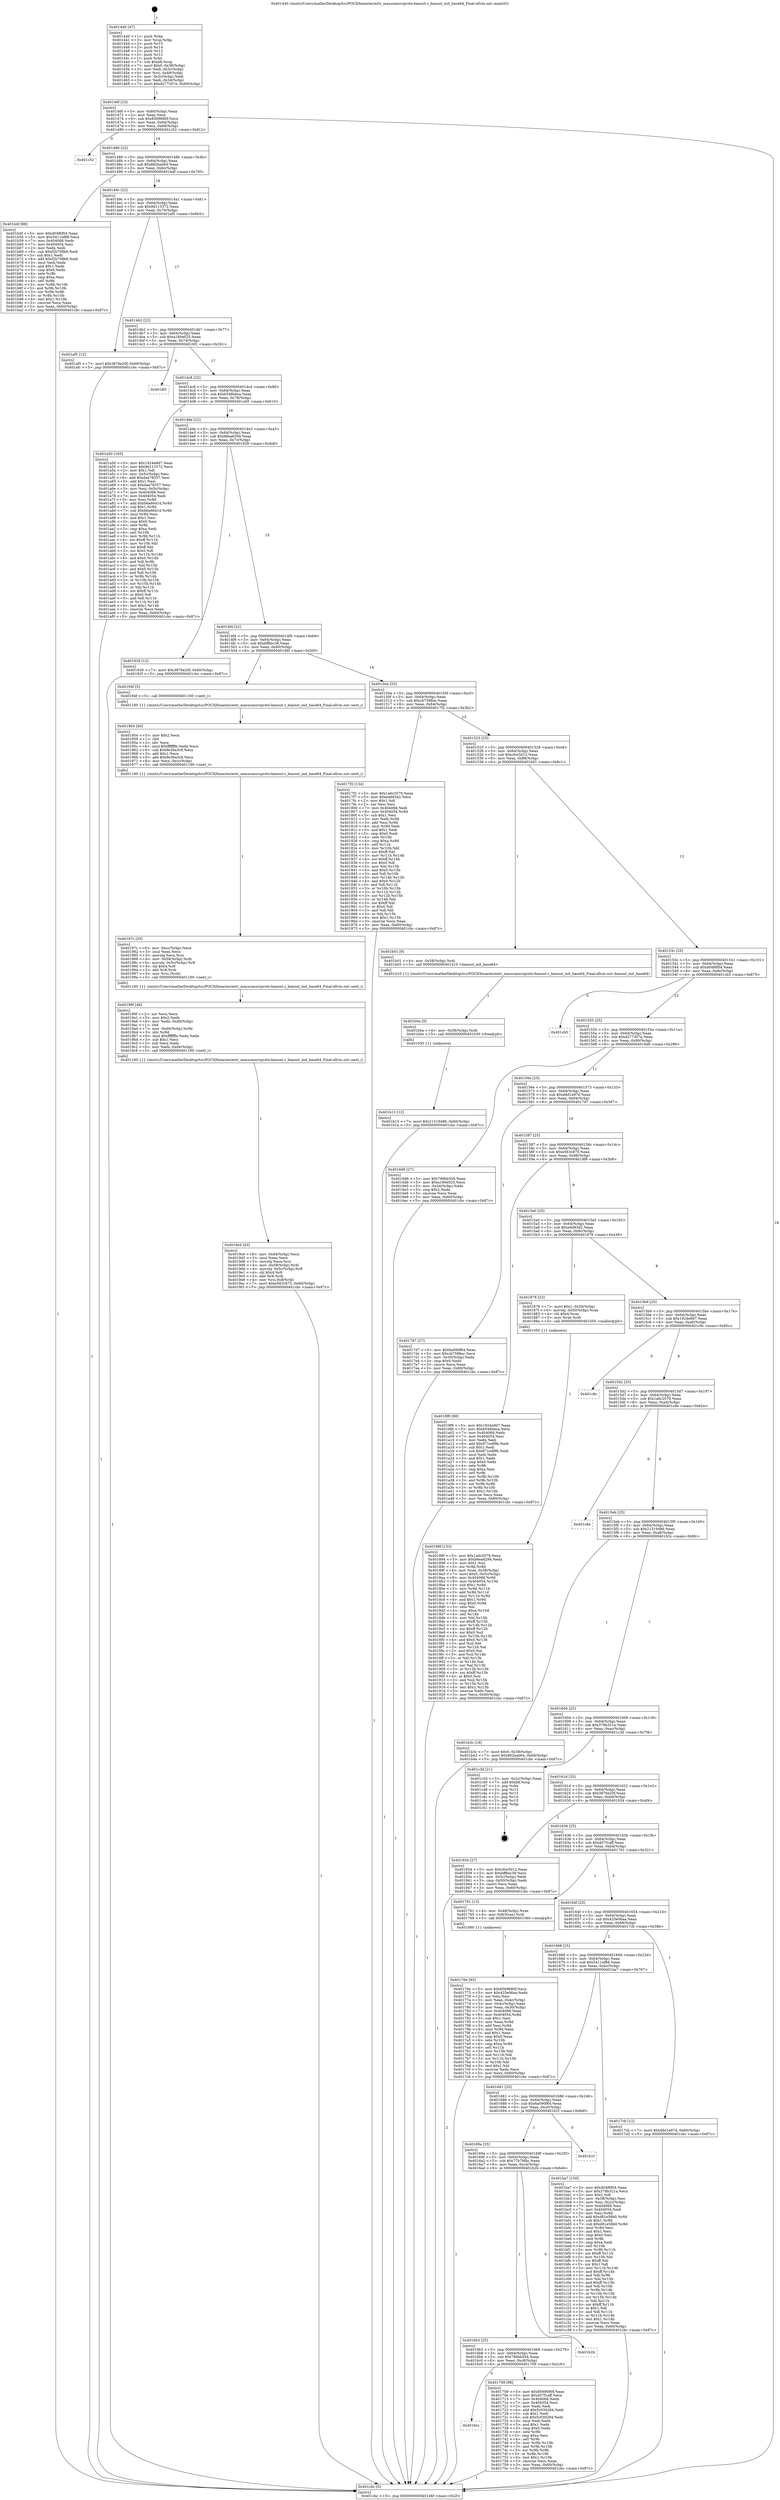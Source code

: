 digraph "0x401440" {
  label = "0x401440 (/mnt/c/Users/mathe/Desktop/tcc/POCII/binaries/extr_masscansrcproto-banout.c_banout_init_base64_Final-ollvm.out::main(0))"
  labelloc = "t"
  node[shape=record]

  Entry [label="",width=0.3,height=0.3,shape=circle,fillcolor=black,style=filled]
  "0x40146f" [label="{
     0x40146f [23]\l
     | [instrs]\l
     &nbsp;&nbsp;0x40146f \<+3\>: mov -0x60(%rbp),%eax\l
     &nbsp;&nbsp;0x401472 \<+2\>: mov %eax,%ecx\l
     &nbsp;&nbsp;0x401474 \<+6\>: sub $0x8569680f,%ecx\l
     &nbsp;&nbsp;0x40147a \<+3\>: mov %eax,-0x64(%rbp)\l
     &nbsp;&nbsp;0x40147d \<+3\>: mov %ecx,-0x68(%rbp)\l
     &nbsp;&nbsp;0x401480 \<+6\>: je 0000000000401c52 \<main+0x812\>\l
  }"]
  "0x401c52" [label="{
     0x401c52\l
  }", style=dashed]
  "0x401486" [label="{
     0x401486 [22]\l
     | [instrs]\l
     &nbsp;&nbsp;0x401486 \<+5\>: jmp 000000000040148b \<main+0x4b\>\l
     &nbsp;&nbsp;0x40148b \<+3\>: mov -0x64(%rbp),%eax\l
     &nbsp;&nbsp;0x40148e \<+5\>: sub $0x882bab64,%eax\l
     &nbsp;&nbsp;0x401493 \<+3\>: mov %eax,-0x6c(%rbp)\l
     &nbsp;&nbsp;0x401496 \<+6\>: je 0000000000401b4f \<main+0x70f\>\l
  }"]
  Exit [label="",width=0.3,height=0.3,shape=circle,fillcolor=black,style=filled,peripheries=2]
  "0x401b4f" [label="{
     0x401b4f [88]\l
     | [instrs]\l
     &nbsp;&nbsp;0x401b4f \<+5\>: mov $0xd04f6f04,%eax\l
     &nbsp;&nbsp;0x401b54 \<+5\>: mov $0x5411ef88,%ecx\l
     &nbsp;&nbsp;0x401b59 \<+7\>: mov 0x404068,%edx\l
     &nbsp;&nbsp;0x401b60 \<+7\>: mov 0x404054,%esi\l
     &nbsp;&nbsp;0x401b67 \<+2\>: mov %edx,%edi\l
     &nbsp;&nbsp;0x401b69 \<+6\>: sub $0xf2b708b6,%edi\l
     &nbsp;&nbsp;0x401b6f \<+3\>: sub $0x1,%edi\l
     &nbsp;&nbsp;0x401b72 \<+6\>: add $0xf2b708b6,%edi\l
     &nbsp;&nbsp;0x401b78 \<+3\>: imul %edi,%edx\l
     &nbsp;&nbsp;0x401b7b \<+3\>: and $0x1,%edx\l
     &nbsp;&nbsp;0x401b7e \<+3\>: cmp $0x0,%edx\l
     &nbsp;&nbsp;0x401b81 \<+4\>: sete %r8b\l
     &nbsp;&nbsp;0x401b85 \<+3\>: cmp $0xa,%esi\l
     &nbsp;&nbsp;0x401b88 \<+4\>: setl %r9b\l
     &nbsp;&nbsp;0x401b8c \<+3\>: mov %r8b,%r10b\l
     &nbsp;&nbsp;0x401b8f \<+3\>: and %r9b,%r10b\l
     &nbsp;&nbsp;0x401b92 \<+3\>: xor %r9b,%r8b\l
     &nbsp;&nbsp;0x401b95 \<+3\>: or %r8b,%r10b\l
     &nbsp;&nbsp;0x401b98 \<+4\>: test $0x1,%r10b\l
     &nbsp;&nbsp;0x401b9c \<+3\>: cmovne %ecx,%eax\l
     &nbsp;&nbsp;0x401b9f \<+3\>: mov %eax,-0x60(%rbp)\l
     &nbsp;&nbsp;0x401ba2 \<+5\>: jmp 0000000000401cbc \<main+0x87c\>\l
  }"]
  "0x40149c" [label="{
     0x40149c [22]\l
     | [instrs]\l
     &nbsp;&nbsp;0x40149c \<+5\>: jmp 00000000004014a1 \<main+0x61\>\l
     &nbsp;&nbsp;0x4014a1 \<+3\>: mov -0x64(%rbp),%eax\l
     &nbsp;&nbsp;0x4014a4 \<+5\>: sub $0x9d113372,%eax\l
     &nbsp;&nbsp;0x4014a9 \<+3\>: mov %eax,-0x70(%rbp)\l
     &nbsp;&nbsp;0x4014ac \<+6\>: je 0000000000401af5 \<main+0x6b5\>\l
  }"]
  "0x401b13" [label="{
     0x401b13 [12]\l
     | [instrs]\l
     &nbsp;&nbsp;0x401b13 \<+7\>: movl $0x21319486,-0x60(%rbp)\l
     &nbsp;&nbsp;0x401b1a \<+5\>: jmp 0000000000401cbc \<main+0x87c\>\l
  }"]
  "0x401af5" [label="{
     0x401af5 [12]\l
     | [instrs]\l
     &nbsp;&nbsp;0x401af5 \<+7\>: movl $0x3876e20f,-0x60(%rbp)\l
     &nbsp;&nbsp;0x401afc \<+5\>: jmp 0000000000401cbc \<main+0x87c\>\l
  }"]
  "0x4014b2" [label="{
     0x4014b2 [22]\l
     | [instrs]\l
     &nbsp;&nbsp;0x4014b2 \<+5\>: jmp 00000000004014b7 \<main+0x77\>\l
     &nbsp;&nbsp;0x4014b7 \<+3\>: mov -0x64(%rbp),%eax\l
     &nbsp;&nbsp;0x4014ba \<+5\>: sub $0xa180e025,%eax\l
     &nbsp;&nbsp;0x4014bf \<+3\>: mov %eax,-0x74(%rbp)\l
     &nbsp;&nbsp;0x4014c2 \<+6\>: je 00000000004016f1 \<main+0x2b1\>\l
  }"]
  "0x401b0a" [label="{
     0x401b0a [9]\l
     | [instrs]\l
     &nbsp;&nbsp;0x401b0a \<+4\>: mov -0x58(%rbp),%rdi\l
     &nbsp;&nbsp;0x401b0e \<+5\>: call 0000000000401030 \<free@plt\>\l
     | [calls]\l
     &nbsp;&nbsp;0x401030 \{1\} (unknown)\l
  }"]
  "0x4016f1" [label="{
     0x4016f1\l
  }", style=dashed]
  "0x4014c8" [label="{
     0x4014c8 [22]\l
     | [instrs]\l
     &nbsp;&nbsp;0x4014c8 \<+5\>: jmp 00000000004014cd \<main+0x8d\>\l
     &nbsp;&nbsp;0x4014cd \<+3\>: mov -0x64(%rbp),%eax\l
     &nbsp;&nbsp;0x4014d0 \<+5\>: sub $0xb548bbca,%eax\l
     &nbsp;&nbsp;0x4014d5 \<+3\>: mov %eax,-0x78(%rbp)\l
     &nbsp;&nbsp;0x4014d8 \<+6\>: je 0000000000401a50 \<main+0x610\>\l
  }"]
  "0x4019cd" [label="{
     0x4019cd [43]\l
     | [instrs]\l
     &nbsp;&nbsp;0x4019cd \<+6\>: mov -0xd4(%rbp),%ecx\l
     &nbsp;&nbsp;0x4019d3 \<+3\>: imul %eax,%ecx\l
     &nbsp;&nbsp;0x4019d6 \<+3\>: movslq %ecx,%rsi\l
     &nbsp;&nbsp;0x4019d9 \<+4\>: mov -0x58(%rbp),%rdi\l
     &nbsp;&nbsp;0x4019dd \<+4\>: movslq -0x5c(%rbp),%r8\l
     &nbsp;&nbsp;0x4019e1 \<+4\>: shl $0x4,%r8\l
     &nbsp;&nbsp;0x4019e5 \<+3\>: add %r8,%rdi\l
     &nbsp;&nbsp;0x4019e8 \<+4\>: mov %rsi,0x8(%rdi)\l
     &nbsp;&nbsp;0x4019ec \<+7\>: movl $0xe563c875,-0x60(%rbp)\l
     &nbsp;&nbsp;0x4019f3 \<+5\>: jmp 0000000000401cbc \<main+0x87c\>\l
  }"]
  "0x401a50" [label="{
     0x401a50 [165]\l
     | [instrs]\l
     &nbsp;&nbsp;0x401a50 \<+5\>: mov $0x1924e9d7,%eax\l
     &nbsp;&nbsp;0x401a55 \<+5\>: mov $0x9d113372,%ecx\l
     &nbsp;&nbsp;0x401a5a \<+2\>: mov $0x1,%dl\l
     &nbsp;&nbsp;0x401a5c \<+3\>: mov -0x5c(%rbp),%esi\l
     &nbsp;&nbsp;0x401a5f \<+6\>: add $0xdaa78357,%esi\l
     &nbsp;&nbsp;0x401a65 \<+3\>: add $0x1,%esi\l
     &nbsp;&nbsp;0x401a68 \<+6\>: sub $0xdaa78357,%esi\l
     &nbsp;&nbsp;0x401a6e \<+3\>: mov %esi,-0x5c(%rbp)\l
     &nbsp;&nbsp;0x401a71 \<+7\>: mov 0x404068,%esi\l
     &nbsp;&nbsp;0x401a78 \<+7\>: mov 0x404054,%edi\l
     &nbsp;&nbsp;0x401a7f \<+3\>: mov %esi,%r8d\l
     &nbsp;&nbsp;0x401a82 \<+7\>: add $0xb6a66d1d,%r8d\l
     &nbsp;&nbsp;0x401a89 \<+4\>: sub $0x1,%r8d\l
     &nbsp;&nbsp;0x401a8d \<+7\>: sub $0xb6a66d1d,%r8d\l
     &nbsp;&nbsp;0x401a94 \<+4\>: imul %r8d,%esi\l
     &nbsp;&nbsp;0x401a98 \<+3\>: and $0x1,%esi\l
     &nbsp;&nbsp;0x401a9b \<+3\>: cmp $0x0,%esi\l
     &nbsp;&nbsp;0x401a9e \<+4\>: sete %r9b\l
     &nbsp;&nbsp;0x401aa2 \<+3\>: cmp $0xa,%edi\l
     &nbsp;&nbsp;0x401aa5 \<+4\>: setl %r10b\l
     &nbsp;&nbsp;0x401aa9 \<+3\>: mov %r9b,%r11b\l
     &nbsp;&nbsp;0x401aac \<+4\>: xor $0xff,%r11b\l
     &nbsp;&nbsp;0x401ab0 \<+3\>: mov %r10b,%bl\l
     &nbsp;&nbsp;0x401ab3 \<+3\>: xor $0xff,%bl\l
     &nbsp;&nbsp;0x401ab6 \<+3\>: xor $0x0,%dl\l
     &nbsp;&nbsp;0x401ab9 \<+3\>: mov %r11b,%r14b\l
     &nbsp;&nbsp;0x401abc \<+4\>: and $0x0,%r14b\l
     &nbsp;&nbsp;0x401ac0 \<+3\>: and %dl,%r9b\l
     &nbsp;&nbsp;0x401ac3 \<+3\>: mov %bl,%r15b\l
     &nbsp;&nbsp;0x401ac6 \<+4\>: and $0x0,%r15b\l
     &nbsp;&nbsp;0x401aca \<+3\>: and %dl,%r10b\l
     &nbsp;&nbsp;0x401acd \<+3\>: or %r9b,%r14b\l
     &nbsp;&nbsp;0x401ad0 \<+3\>: or %r10b,%r15b\l
     &nbsp;&nbsp;0x401ad3 \<+3\>: xor %r15b,%r14b\l
     &nbsp;&nbsp;0x401ad6 \<+3\>: or %bl,%r11b\l
     &nbsp;&nbsp;0x401ad9 \<+4\>: xor $0xff,%r11b\l
     &nbsp;&nbsp;0x401add \<+3\>: or $0x0,%dl\l
     &nbsp;&nbsp;0x401ae0 \<+3\>: and %dl,%r11b\l
     &nbsp;&nbsp;0x401ae3 \<+3\>: or %r11b,%r14b\l
     &nbsp;&nbsp;0x401ae6 \<+4\>: test $0x1,%r14b\l
     &nbsp;&nbsp;0x401aea \<+3\>: cmovne %ecx,%eax\l
     &nbsp;&nbsp;0x401aed \<+3\>: mov %eax,-0x60(%rbp)\l
     &nbsp;&nbsp;0x401af0 \<+5\>: jmp 0000000000401cbc \<main+0x87c\>\l
  }"]
  "0x4014de" [label="{
     0x4014de [22]\l
     | [instrs]\l
     &nbsp;&nbsp;0x4014de \<+5\>: jmp 00000000004014e3 \<main+0xa3\>\l
     &nbsp;&nbsp;0x4014e3 \<+3\>: mov -0x64(%rbp),%eax\l
     &nbsp;&nbsp;0x4014e6 \<+5\>: sub $0xb6ea6294,%eax\l
     &nbsp;&nbsp;0x4014eb \<+3\>: mov %eax,-0x7c(%rbp)\l
     &nbsp;&nbsp;0x4014ee \<+6\>: je 0000000000401928 \<main+0x4e8\>\l
  }"]
  "0x40199f" [label="{
     0x40199f [46]\l
     | [instrs]\l
     &nbsp;&nbsp;0x40199f \<+2\>: xor %ecx,%ecx\l
     &nbsp;&nbsp;0x4019a1 \<+5\>: mov $0x2,%edx\l
     &nbsp;&nbsp;0x4019a6 \<+6\>: mov %edx,-0xd0(%rbp)\l
     &nbsp;&nbsp;0x4019ac \<+1\>: cltd\l
     &nbsp;&nbsp;0x4019ad \<+7\>: mov -0xd0(%rbp),%r9d\l
     &nbsp;&nbsp;0x4019b4 \<+3\>: idiv %r9d\l
     &nbsp;&nbsp;0x4019b7 \<+6\>: imul $0xfffffffe,%edx,%edx\l
     &nbsp;&nbsp;0x4019bd \<+3\>: sub $0x1,%ecx\l
     &nbsp;&nbsp;0x4019c0 \<+2\>: sub %ecx,%edx\l
     &nbsp;&nbsp;0x4019c2 \<+6\>: mov %edx,-0xd4(%rbp)\l
     &nbsp;&nbsp;0x4019c8 \<+5\>: call 0000000000401160 \<next_i\>\l
     | [calls]\l
     &nbsp;&nbsp;0x401160 \{1\} (/mnt/c/Users/mathe/Desktop/tcc/POCII/binaries/extr_masscansrcproto-banout.c_banout_init_base64_Final-ollvm.out::next_i)\l
  }"]
  "0x401928" [label="{
     0x401928 [12]\l
     | [instrs]\l
     &nbsp;&nbsp;0x401928 \<+7\>: movl $0x3876e20f,-0x60(%rbp)\l
     &nbsp;&nbsp;0x40192f \<+5\>: jmp 0000000000401cbc \<main+0x87c\>\l
  }"]
  "0x4014f4" [label="{
     0x4014f4 [22]\l
     | [instrs]\l
     &nbsp;&nbsp;0x4014f4 \<+5\>: jmp 00000000004014f9 \<main+0xb9\>\l
     &nbsp;&nbsp;0x4014f9 \<+3\>: mov -0x64(%rbp),%eax\l
     &nbsp;&nbsp;0x4014fc \<+5\>: sub $0xbff6ec38,%eax\l
     &nbsp;&nbsp;0x401501 \<+3\>: mov %eax,-0x80(%rbp)\l
     &nbsp;&nbsp;0x401504 \<+6\>: je 000000000040194f \<main+0x50f\>\l
  }"]
  "0x40197c" [label="{
     0x40197c [35]\l
     | [instrs]\l
     &nbsp;&nbsp;0x40197c \<+6\>: mov -0xcc(%rbp),%ecx\l
     &nbsp;&nbsp;0x401982 \<+3\>: imul %eax,%ecx\l
     &nbsp;&nbsp;0x401985 \<+3\>: movslq %ecx,%rsi\l
     &nbsp;&nbsp;0x401988 \<+4\>: mov -0x58(%rbp),%rdi\l
     &nbsp;&nbsp;0x40198c \<+4\>: movslq -0x5c(%rbp),%r8\l
     &nbsp;&nbsp;0x401990 \<+4\>: shl $0x4,%r8\l
     &nbsp;&nbsp;0x401994 \<+3\>: add %r8,%rdi\l
     &nbsp;&nbsp;0x401997 \<+3\>: mov %rsi,(%rdi)\l
     &nbsp;&nbsp;0x40199a \<+5\>: call 0000000000401160 \<next_i\>\l
     | [calls]\l
     &nbsp;&nbsp;0x401160 \{1\} (/mnt/c/Users/mathe/Desktop/tcc/POCII/binaries/extr_masscansrcproto-banout.c_banout_init_base64_Final-ollvm.out::next_i)\l
  }"]
  "0x40194f" [label="{
     0x40194f [5]\l
     | [instrs]\l
     &nbsp;&nbsp;0x40194f \<+5\>: call 0000000000401160 \<next_i\>\l
     | [calls]\l
     &nbsp;&nbsp;0x401160 \{1\} (/mnt/c/Users/mathe/Desktop/tcc/POCII/binaries/extr_masscansrcproto-banout.c_banout_init_base64_Final-ollvm.out::next_i)\l
  }"]
  "0x40150a" [label="{
     0x40150a [25]\l
     | [instrs]\l
     &nbsp;&nbsp;0x40150a \<+5\>: jmp 000000000040150f \<main+0xcf\>\l
     &nbsp;&nbsp;0x40150f \<+3\>: mov -0x64(%rbp),%eax\l
     &nbsp;&nbsp;0x401512 \<+5\>: sub $0xcb7588ac,%eax\l
     &nbsp;&nbsp;0x401517 \<+6\>: mov %eax,-0x84(%rbp)\l
     &nbsp;&nbsp;0x40151d \<+6\>: je 00000000004017f2 \<main+0x3b2\>\l
  }"]
  "0x401954" [label="{
     0x401954 [40]\l
     | [instrs]\l
     &nbsp;&nbsp;0x401954 \<+5\>: mov $0x2,%ecx\l
     &nbsp;&nbsp;0x401959 \<+1\>: cltd\l
     &nbsp;&nbsp;0x40195a \<+2\>: idiv %ecx\l
     &nbsp;&nbsp;0x40195c \<+6\>: imul $0xfffffffe,%edx,%ecx\l
     &nbsp;&nbsp;0x401962 \<+6\>: sub $0x9e36a3c8,%ecx\l
     &nbsp;&nbsp;0x401968 \<+3\>: add $0x1,%ecx\l
     &nbsp;&nbsp;0x40196b \<+6\>: add $0x9e36a3c8,%ecx\l
     &nbsp;&nbsp;0x401971 \<+6\>: mov %ecx,-0xcc(%rbp)\l
     &nbsp;&nbsp;0x401977 \<+5\>: call 0000000000401160 \<next_i\>\l
     | [calls]\l
     &nbsp;&nbsp;0x401160 \{1\} (/mnt/c/Users/mathe/Desktop/tcc/POCII/binaries/extr_masscansrcproto-banout.c_banout_init_base64_Final-ollvm.out::next_i)\l
  }"]
  "0x4017f2" [label="{
     0x4017f2 [134]\l
     | [instrs]\l
     &nbsp;&nbsp;0x4017f2 \<+5\>: mov $0x1a6c2079,%eax\l
     &nbsp;&nbsp;0x4017f7 \<+5\>: mov $0xedd93d2,%ecx\l
     &nbsp;&nbsp;0x4017fc \<+2\>: mov $0x1,%dl\l
     &nbsp;&nbsp;0x4017fe \<+2\>: xor %esi,%esi\l
     &nbsp;&nbsp;0x401800 \<+7\>: mov 0x404068,%edi\l
     &nbsp;&nbsp;0x401807 \<+8\>: mov 0x404054,%r8d\l
     &nbsp;&nbsp;0x40180f \<+3\>: sub $0x1,%esi\l
     &nbsp;&nbsp;0x401812 \<+3\>: mov %edi,%r9d\l
     &nbsp;&nbsp;0x401815 \<+3\>: add %esi,%r9d\l
     &nbsp;&nbsp;0x401818 \<+4\>: imul %r9d,%edi\l
     &nbsp;&nbsp;0x40181c \<+3\>: and $0x1,%edi\l
     &nbsp;&nbsp;0x40181f \<+3\>: cmp $0x0,%edi\l
     &nbsp;&nbsp;0x401822 \<+4\>: sete %r10b\l
     &nbsp;&nbsp;0x401826 \<+4\>: cmp $0xa,%r8d\l
     &nbsp;&nbsp;0x40182a \<+4\>: setl %r11b\l
     &nbsp;&nbsp;0x40182e \<+3\>: mov %r10b,%bl\l
     &nbsp;&nbsp;0x401831 \<+3\>: xor $0xff,%bl\l
     &nbsp;&nbsp;0x401834 \<+3\>: mov %r11b,%r14b\l
     &nbsp;&nbsp;0x401837 \<+4\>: xor $0xff,%r14b\l
     &nbsp;&nbsp;0x40183b \<+3\>: xor $0x0,%dl\l
     &nbsp;&nbsp;0x40183e \<+3\>: mov %bl,%r15b\l
     &nbsp;&nbsp;0x401841 \<+4\>: and $0x0,%r15b\l
     &nbsp;&nbsp;0x401845 \<+3\>: and %dl,%r10b\l
     &nbsp;&nbsp;0x401848 \<+3\>: mov %r14b,%r12b\l
     &nbsp;&nbsp;0x40184b \<+4\>: and $0x0,%r12b\l
     &nbsp;&nbsp;0x40184f \<+3\>: and %dl,%r11b\l
     &nbsp;&nbsp;0x401852 \<+3\>: or %r10b,%r15b\l
     &nbsp;&nbsp;0x401855 \<+3\>: or %r11b,%r12b\l
     &nbsp;&nbsp;0x401858 \<+3\>: xor %r12b,%r15b\l
     &nbsp;&nbsp;0x40185b \<+3\>: or %r14b,%bl\l
     &nbsp;&nbsp;0x40185e \<+3\>: xor $0xff,%bl\l
     &nbsp;&nbsp;0x401861 \<+3\>: or $0x0,%dl\l
     &nbsp;&nbsp;0x401864 \<+2\>: and %dl,%bl\l
     &nbsp;&nbsp;0x401866 \<+3\>: or %bl,%r15b\l
     &nbsp;&nbsp;0x401869 \<+4\>: test $0x1,%r15b\l
     &nbsp;&nbsp;0x40186d \<+3\>: cmovne %ecx,%eax\l
     &nbsp;&nbsp;0x401870 \<+3\>: mov %eax,-0x60(%rbp)\l
     &nbsp;&nbsp;0x401873 \<+5\>: jmp 0000000000401cbc \<main+0x87c\>\l
  }"]
  "0x401523" [label="{
     0x401523 [25]\l
     | [instrs]\l
     &nbsp;&nbsp;0x401523 \<+5\>: jmp 0000000000401528 \<main+0xe8\>\l
     &nbsp;&nbsp;0x401528 \<+3\>: mov -0x64(%rbp),%eax\l
     &nbsp;&nbsp;0x40152b \<+5\>: sub $0xcfce5012,%eax\l
     &nbsp;&nbsp;0x401530 \<+6\>: mov %eax,-0x88(%rbp)\l
     &nbsp;&nbsp;0x401536 \<+6\>: je 0000000000401b01 \<main+0x6c1\>\l
  }"]
  "0x40188f" [label="{
     0x40188f [153]\l
     | [instrs]\l
     &nbsp;&nbsp;0x40188f \<+5\>: mov $0x1a6c2079,%ecx\l
     &nbsp;&nbsp;0x401894 \<+5\>: mov $0xb6ea6294,%edx\l
     &nbsp;&nbsp;0x401899 \<+3\>: mov $0x1,%sil\l
     &nbsp;&nbsp;0x40189c \<+3\>: xor %r8d,%r8d\l
     &nbsp;&nbsp;0x40189f \<+4\>: mov %rax,-0x58(%rbp)\l
     &nbsp;&nbsp;0x4018a3 \<+7\>: movl $0x0,-0x5c(%rbp)\l
     &nbsp;&nbsp;0x4018aa \<+8\>: mov 0x404068,%r9d\l
     &nbsp;&nbsp;0x4018b2 \<+8\>: mov 0x404054,%r10d\l
     &nbsp;&nbsp;0x4018ba \<+4\>: sub $0x1,%r8d\l
     &nbsp;&nbsp;0x4018be \<+3\>: mov %r9d,%r11d\l
     &nbsp;&nbsp;0x4018c1 \<+3\>: add %r8d,%r11d\l
     &nbsp;&nbsp;0x4018c4 \<+4\>: imul %r11d,%r9d\l
     &nbsp;&nbsp;0x4018c8 \<+4\>: and $0x1,%r9d\l
     &nbsp;&nbsp;0x4018cc \<+4\>: cmp $0x0,%r9d\l
     &nbsp;&nbsp;0x4018d0 \<+3\>: sete %bl\l
     &nbsp;&nbsp;0x4018d3 \<+4\>: cmp $0xa,%r10d\l
     &nbsp;&nbsp;0x4018d7 \<+4\>: setl %r14b\l
     &nbsp;&nbsp;0x4018db \<+3\>: mov %bl,%r15b\l
     &nbsp;&nbsp;0x4018de \<+4\>: xor $0xff,%r15b\l
     &nbsp;&nbsp;0x4018e2 \<+3\>: mov %r14b,%r12b\l
     &nbsp;&nbsp;0x4018e5 \<+4\>: xor $0xff,%r12b\l
     &nbsp;&nbsp;0x4018e9 \<+4\>: xor $0x0,%sil\l
     &nbsp;&nbsp;0x4018ed \<+3\>: mov %r15b,%r13b\l
     &nbsp;&nbsp;0x4018f0 \<+4\>: and $0x0,%r13b\l
     &nbsp;&nbsp;0x4018f4 \<+3\>: and %sil,%bl\l
     &nbsp;&nbsp;0x4018f7 \<+3\>: mov %r12b,%al\l
     &nbsp;&nbsp;0x4018fa \<+2\>: and $0x0,%al\l
     &nbsp;&nbsp;0x4018fc \<+3\>: and %sil,%r14b\l
     &nbsp;&nbsp;0x4018ff \<+3\>: or %bl,%r13b\l
     &nbsp;&nbsp;0x401902 \<+3\>: or %r14b,%al\l
     &nbsp;&nbsp;0x401905 \<+3\>: xor %al,%r13b\l
     &nbsp;&nbsp;0x401908 \<+3\>: or %r12b,%r15b\l
     &nbsp;&nbsp;0x40190b \<+4\>: xor $0xff,%r15b\l
     &nbsp;&nbsp;0x40190f \<+4\>: or $0x0,%sil\l
     &nbsp;&nbsp;0x401913 \<+3\>: and %sil,%r15b\l
     &nbsp;&nbsp;0x401916 \<+3\>: or %r15b,%r13b\l
     &nbsp;&nbsp;0x401919 \<+4\>: test $0x1,%r13b\l
     &nbsp;&nbsp;0x40191d \<+3\>: cmovne %edx,%ecx\l
     &nbsp;&nbsp;0x401920 \<+3\>: mov %ecx,-0x60(%rbp)\l
     &nbsp;&nbsp;0x401923 \<+5\>: jmp 0000000000401cbc \<main+0x87c\>\l
  }"]
  "0x401b01" [label="{
     0x401b01 [9]\l
     | [instrs]\l
     &nbsp;&nbsp;0x401b01 \<+4\>: mov -0x58(%rbp),%rdi\l
     &nbsp;&nbsp;0x401b05 \<+5\>: call 0000000000401410 \<banout_init_base64\>\l
     | [calls]\l
     &nbsp;&nbsp;0x401410 \{1\} (/mnt/c/Users/mathe/Desktop/tcc/POCII/binaries/extr_masscansrcproto-banout.c_banout_init_base64_Final-ollvm.out::banout_init_base64)\l
  }"]
  "0x40153c" [label="{
     0x40153c [25]\l
     | [instrs]\l
     &nbsp;&nbsp;0x40153c \<+5\>: jmp 0000000000401541 \<main+0x101\>\l
     &nbsp;&nbsp;0x401541 \<+3\>: mov -0x64(%rbp),%eax\l
     &nbsp;&nbsp;0x401544 \<+5\>: sub $0xd04f6f04,%eax\l
     &nbsp;&nbsp;0x401549 \<+6\>: mov %eax,-0x8c(%rbp)\l
     &nbsp;&nbsp;0x40154f \<+6\>: je 0000000000401cb5 \<main+0x875\>\l
  }"]
  "0x40176e" [label="{
     0x40176e [93]\l
     | [instrs]\l
     &nbsp;&nbsp;0x40176e \<+5\>: mov $0x8569680f,%ecx\l
     &nbsp;&nbsp;0x401773 \<+5\>: mov $0x425e06aa,%edx\l
     &nbsp;&nbsp;0x401778 \<+2\>: xor %esi,%esi\l
     &nbsp;&nbsp;0x40177a \<+3\>: mov %eax,-0x4c(%rbp)\l
     &nbsp;&nbsp;0x40177d \<+3\>: mov -0x4c(%rbp),%eax\l
     &nbsp;&nbsp;0x401780 \<+3\>: mov %eax,-0x30(%rbp)\l
     &nbsp;&nbsp;0x401783 \<+7\>: mov 0x404068,%eax\l
     &nbsp;&nbsp;0x40178a \<+8\>: mov 0x404054,%r8d\l
     &nbsp;&nbsp;0x401792 \<+3\>: sub $0x1,%esi\l
     &nbsp;&nbsp;0x401795 \<+3\>: mov %eax,%r9d\l
     &nbsp;&nbsp;0x401798 \<+3\>: add %esi,%r9d\l
     &nbsp;&nbsp;0x40179b \<+4\>: imul %r9d,%eax\l
     &nbsp;&nbsp;0x40179f \<+3\>: and $0x1,%eax\l
     &nbsp;&nbsp;0x4017a2 \<+3\>: cmp $0x0,%eax\l
     &nbsp;&nbsp;0x4017a5 \<+4\>: sete %r10b\l
     &nbsp;&nbsp;0x4017a9 \<+4\>: cmp $0xa,%r8d\l
     &nbsp;&nbsp;0x4017ad \<+4\>: setl %r11b\l
     &nbsp;&nbsp;0x4017b1 \<+3\>: mov %r10b,%bl\l
     &nbsp;&nbsp;0x4017b4 \<+3\>: and %r11b,%bl\l
     &nbsp;&nbsp;0x4017b7 \<+3\>: xor %r11b,%r10b\l
     &nbsp;&nbsp;0x4017ba \<+3\>: or %r10b,%bl\l
     &nbsp;&nbsp;0x4017bd \<+3\>: test $0x1,%bl\l
     &nbsp;&nbsp;0x4017c0 \<+3\>: cmovne %edx,%ecx\l
     &nbsp;&nbsp;0x4017c3 \<+3\>: mov %ecx,-0x60(%rbp)\l
     &nbsp;&nbsp;0x4017c6 \<+5\>: jmp 0000000000401cbc \<main+0x87c\>\l
  }"]
  "0x401cb5" [label="{
     0x401cb5\l
  }", style=dashed]
  "0x401555" [label="{
     0x401555 [25]\l
     | [instrs]\l
     &nbsp;&nbsp;0x401555 \<+5\>: jmp 000000000040155a \<main+0x11a\>\l
     &nbsp;&nbsp;0x40155a \<+3\>: mov -0x64(%rbp),%eax\l
     &nbsp;&nbsp;0x40155d \<+5\>: sub $0xd277307e,%eax\l
     &nbsp;&nbsp;0x401562 \<+6\>: mov %eax,-0x90(%rbp)\l
     &nbsp;&nbsp;0x401568 \<+6\>: je 00000000004016d6 \<main+0x296\>\l
  }"]
  "0x4016cc" [label="{
     0x4016cc\l
  }", style=dashed]
  "0x4016d6" [label="{
     0x4016d6 [27]\l
     | [instrs]\l
     &nbsp;&nbsp;0x4016d6 \<+5\>: mov $0x799bb504,%eax\l
     &nbsp;&nbsp;0x4016db \<+5\>: mov $0xa180e025,%ecx\l
     &nbsp;&nbsp;0x4016e0 \<+3\>: mov -0x34(%rbp),%edx\l
     &nbsp;&nbsp;0x4016e3 \<+3\>: cmp $0x2,%edx\l
     &nbsp;&nbsp;0x4016e6 \<+3\>: cmovne %ecx,%eax\l
     &nbsp;&nbsp;0x4016e9 \<+3\>: mov %eax,-0x60(%rbp)\l
     &nbsp;&nbsp;0x4016ec \<+5\>: jmp 0000000000401cbc \<main+0x87c\>\l
  }"]
  "0x40156e" [label="{
     0x40156e [25]\l
     | [instrs]\l
     &nbsp;&nbsp;0x40156e \<+5\>: jmp 0000000000401573 \<main+0x133\>\l
     &nbsp;&nbsp;0x401573 \<+3\>: mov -0x64(%rbp),%eax\l
     &nbsp;&nbsp;0x401576 \<+5\>: sub $0xddd1e97d,%eax\l
     &nbsp;&nbsp;0x40157b \<+6\>: mov %eax,-0x94(%rbp)\l
     &nbsp;&nbsp;0x401581 \<+6\>: je 00000000004017d7 \<main+0x397\>\l
  }"]
  "0x401cbc" [label="{
     0x401cbc [5]\l
     | [instrs]\l
     &nbsp;&nbsp;0x401cbc \<+5\>: jmp 000000000040146f \<main+0x2f\>\l
  }"]
  "0x401440" [label="{
     0x401440 [47]\l
     | [instrs]\l
     &nbsp;&nbsp;0x401440 \<+1\>: push %rbp\l
     &nbsp;&nbsp;0x401441 \<+3\>: mov %rsp,%rbp\l
     &nbsp;&nbsp;0x401444 \<+2\>: push %r15\l
     &nbsp;&nbsp;0x401446 \<+2\>: push %r14\l
     &nbsp;&nbsp;0x401448 \<+2\>: push %r13\l
     &nbsp;&nbsp;0x40144a \<+2\>: push %r12\l
     &nbsp;&nbsp;0x40144c \<+1\>: push %rbx\l
     &nbsp;&nbsp;0x40144d \<+7\>: sub $0xb8,%rsp\l
     &nbsp;&nbsp;0x401454 \<+7\>: movl $0x0,-0x38(%rbp)\l
     &nbsp;&nbsp;0x40145b \<+3\>: mov %edi,-0x3c(%rbp)\l
     &nbsp;&nbsp;0x40145e \<+4\>: mov %rsi,-0x48(%rbp)\l
     &nbsp;&nbsp;0x401462 \<+3\>: mov -0x3c(%rbp),%edi\l
     &nbsp;&nbsp;0x401465 \<+3\>: mov %edi,-0x34(%rbp)\l
     &nbsp;&nbsp;0x401468 \<+7\>: movl $0xd277307e,-0x60(%rbp)\l
  }"]
  "0x401709" [label="{
     0x401709 [88]\l
     | [instrs]\l
     &nbsp;&nbsp;0x401709 \<+5\>: mov $0x8569680f,%eax\l
     &nbsp;&nbsp;0x40170e \<+5\>: mov $0x407f1aff,%ecx\l
     &nbsp;&nbsp;0x401713 \<+7\>: mov 0x404068,%edx\l
     &nbsp;&nbsp;0x40171a \<+7\>: mov 0x404054,%esi\l
     &nbsp;&nbsp;0x401721 \<+2\>: mov %edx,%edi\l
     &nbsp;&nbsp;0x401723 \<+6\>: add $0x5c030284,%edi\l
     &nbsp;&nbsp;0x401729 \<+3\>: sub $0x1,%edi\l
     &nbsp;&nbsp;0x40172c \<+6\>: sub $0x5c030284,%edi\l
     &nbsp;&nbsp;0x401732 \<+3\>: imul %edi,%edx\l
     &nbsp;&nbsp;0x401735 \<+3\>: and $0x1,%edx\l
     &nbsp;&nbsp;0x401738 \<+3\>: cmp $0x0,%edx\l
     &nbsp;&nbsp;0x40173b \<+4\>: sete %r8b\l
     &nbsp;&nbsp;0x40173f \<+3\>: cmp $0xa,%esi\l
     &nbsp;&nbsp;0x401742 \<+4\>: setl %r9b\l
     &nbsp;&nbsp;0x401746 \<+3\>: mov %r8b,%r10b\l
     &nbsp;&nbsp;0x401749 \<+3\>: and %r9b,%r10b\l
     &nbsp;&nbsp;0x40174c \<+3\>: xor %r9b,%r8b\l
     &nbsp;&nbsp;0x40174f \<+3\>: or %r8b,%r10b\l
     &nbsp;&nbsp;0x401752 \<+4\>: test $0x1,%r10b\l
     &nbsp;&nbsp;0x401756 \<+3\>: cmovne %ecx,%eax\l
     &nbsp;&nbsp;0x401759 \<+3\>: mov %eax,-0x60(%rbp)\l
     &nbsp;&nbsp;0x40175c \<+5\>: jmp 0000000000401cbc \<main+0x87c\>\l
  }"]
  "0x4017d7" [label="{
     0x4017d7 [27]\l
     | [instrs]\l
     &nbsp;&nbsp;0x4017d7 \<+5\>: mov $0x6a090f64,%eax\l
     &nbsp;&nbsp;0x4017dc \<+5\>: mov $0xcb7588ac,%ecx\l
     &nbsp;&nbsp;0x4017e1 \<+3\>: mov -0x30(%rbp),%edx\l
     &nbsp;&nbsp;0x4017e4 \<+3\>: cmp $0x0,%edx\l
     &nbsp;&nbsp;0x4017e7 \<+3\>: cmove %ecx,%eax\l
     &nbsp;&nbsp;0x4017ea \<+3\>: mov %eax,-0x60(%rbp)\l
     &nbsp;&nbsp;0x4017ed \<+5\>: jmp 0000000000401cbc \<main+0x87c\>\l
  }"]
  "0x401587" [label="{
     0x401587 [25]\l
     | [instrs]\l
     &nbsp;&nbsp;0x401587 \<+5\>: jmp 000000000040158c \<main+0x14c\>\l
     &nbsp;&nbsp;0x40158c \<+3\>: mov -0x64(%rbp),%eax\l
     &nbsp;&nbsp;0x40158f \<+5\>: sub $0xe563c875,%eax\l
     &nbsp;&nbsp;0x401594 \<+6\>: mov %eax,-0x98(%rbp)\l
     &nbsp;&nbsp;0x40159a \<+6\>: je 00000000004019f8 \<main+0x5b8\>\l
  }"]
  "0x4016b3" [label="{
     0x4016b3 [25]\l
     | [instrs]\l
     &nbsp;&nbsp;0x4016b3 \<+5\>: jmp 00000000004016b8 \<main+0x278\>\l
     &nbsp;&nbsp;0x4016b8 \<+3\>: mov -0x64(%rbp),%eax\l
     &nbsp;&nbsp;0x4016bb \<+5\>: sub $0x799bb504,%eax\l
     &nbsp;&nbsp;0x4016c0 \<+6\>: mov %eax,-0xc8(%rbp)\l
     &nbsp;&nbsp;0x4016c6 \<+6\>: je 0000000000401709 \<main+0x2c9\>\l
  }"]
  "0x4019f8" [label="{
     0x4019f8 [88]\l
     | [instrs]\l
     &nbsp;&nbsp;0x4019f8 \<+5\>: mov $0x1924e9d7,%eax\l
     &nbsp;&nbsp;0x4019fd \<+5\>: mov $0xb548bbca,%ecx\l
     &nbsp;&nbsp;0x401a02 \<+7\>: mov 0x404068,%edx\l
     &nbsp;&nbsp;0x401a09 \<+7\>: mov 0x404054,%esi\l
     &nbsp;&nbsp;0x401a10 \<+2\>: mov %edx,%edi\l
     &nbsp;&nbsp;0x401a12 \<+6\>: add $0x971edf9b,%edi\l
     &nbsp;&nbsp;0x401a18 \<+3\>: sub $0x1,%edi\l
     &nbsp;&nbsp;0x401a1b \<+6\>: sub $0x971edf9b,%edi\l
     &nbsp;&nbsp;0x401a21 \<+3\>: imul %edi,%edx\l
     &nbsp;&nbsp;0x401a24 \<+3\>: and $0x1,%edx\l
     &nbsp;&nbsp;0x401a27 \<+3\>: cmp $0x0,%edx\l
     &nbsp;&nbsp;0x401a2a \<+4\>: sete %r8b\l
     &nbsp;&nbsp;0x401a2e \<+3\>: cmp $0xa,%esi\l
     &nbsp;&nbsp;0x401a31 \<+4\>: setl %r9b\l
     &nbsp;&nbsp;0x401a35 \<+3\>: mov %r8b,%r10b\l
     &nbsp;&nbsp;0x401a38 \<+3\>: and %r9b,%r10b\l
     &nbsp;&nbsp;0x401a3b \<+3\>: xor %r9b,%r8b\l
     &nbsp;&nbsp;0x401a3e \<+3\>: or %r8b,%r10b\l
     &nbsp;&nbsp;0x401a41 \<+4\>: test $0x1,%r10b\l
     &nbsp;&nbsp;0x401a45 \<+3\>: cmovne %ecx,%eax\l
     &nbsp;&nbsp;0x401a48 \<+3\>: mov %eax,-0x60(%rbp)\l
     &nbsp;&nbsp;0x401a4b \<+5\>: jmp 0000000000401cbc \<main+0x87c\>\l
  }"]
  "0x4015a0" [label="{
     0x4015a0 [25]\l
     | [instrs]\l
     &nbsp;&nbsp;0x4015a0 \<+5\>: jmp 00000000004015a5 \<main+0x165\>\l
     &nbsp;&nbsp;0x4015a5 \<+3\>: mov -0x64(%rbp),%eax\l
     &nbsp;&nbsp;0x4015a8 \<+5\>: sub $0xedd93d2,%eax\l
     &nbsp;&nbsp;0x4015ad \<+6\>: mov %eax,-0x9c(%rbp)\l
     &nbsp;&nbsp;0x4015b3 \<+6\>: je 0000000000401878 \<main+0x438\>\l
  }"]
  "0x401b2b" [label="{
     0x401b2b\l
  }", style=dashed]
  "0x401878" [label="{
     0x401878 [23]\l
     | [instrs]\l
     &nbsp;&nbsp;0x401878 \<+7\>: movl $0x1,-0x50(%rbp)\l
     &nbsp;&nbsp;0x40187f \<+4\>: movslq -0x50(%rbp),%rax\l
     &nbsp;&nbsp;0x401883 \<+4\>: shl $0x4,%rax\l
     &nbsp;&nbsp;0x401887 \<+3\>: mov %rax,%rdi\l
     &nbsp;&nbsp;0x40188a \<+5\>: call 0000000000401050 \<malloc@plt\>\l
     | [calls]\l
     &nbsp;&nbsp;0x401050 \{1\} (unknown)\l
  }"]
  "0x4015b9" [label="{
     0x4015b9 [25]\l
     | [instrs]\l
     &nbsp;&nbsp;0x4015b9 \<+5\>: jmp 00000000004015be \<main+0x17e\>\l
     &nbsp;&nbsp;0x4015be \<+3\>: mov -0x64(%rbp),%eax\l
     &nbsp;&nbsp;0x4015c1 \<+5\>: sub $0x1924e9d7,%eax\l
     &nbsp;&nbsp;0x4015c6 \<+6\>: mov %eax,-0xa0(%rbp)\l
     &nbsp;&nbsp;0x4015cc \<+6\>: je 0000000000401c9c \<main+0x85c\>\l
  }"]
  "0x40169a" [label="{
     0x40169a [25]\l
     | [instrs]\l
     &nbsp;&nbsp;0x40169a \<+5\>: jmp 000000000040169f \<main+0x25f\>\l
     &nbsp;&nbsp;0x40169f \<+3\>: mov -0x64(%rbp),%eax\l
     &nbsp;&nbsp;0x4016a2 \<+5\>: sub $0x77b7fdbc,%eax\l
     &nbsp;&nbsp;0x4016a7 \<+6\>: mov %eax,-0xc4(%rbp)\l
     &nbsp;&nbsp;0x4016ad \<+6\>: je 0000000000401b2b \<main+0x6eb\>\l
  }"]
  "0x401c9c" [label="{
     0x401c9c\l
  }", style=dashed]
  "0x4015d2" [label="{
     0x4015d2 [25]\l
     | [instrs]\l
     &nbsp;&nbsp;0x4015d2 \<+5\>: jmp 00000000004015d7 \<main+0x197\>\l
     &nbsp;&nbsp;0x4015d7 \<+3\>: mov -0x64(%rbp),%eax\l
     &nbsp;&nbsp;0x4015da \<+5\>: sub $0x1a6c2079,%eax\l
     &nbsp;&nbsp;0x4015df \<+6\>: mov %eax,-0xa4(%rbp)\l
     &nbsp;&nbsp;0x4015e5 \<+6\>: je 0000000000401c6e \<main+0x82e\>\l
  }"]
  "0x401b1f" [label="{
     0x401b1f\l
  }", style=dashed]
  "0x401c6e" [label="{
     0x401c6e\l
  }", style=dashed]
  "0x4015eb" [label="{
     0x4015eb [25]\l
     | [instrs]\l
     &nbsp;&nbsp;0x4015eb \<+5\>: jmp 00000000004015f0 \<main+0x1b0\>\l
     &nbsp;&nbsp;0x4015f0 \<+3\>: mov -0x64(%rbp),%eax\l
     &nbsp;&nbsp;0x4015f3 \<+5\>: sub $0x21319486,%eax\l
     &nbsp;&nbsp;0x4015f8 \<+6\>: mov %eax,-0xa8(%rbp)\l
     &nbsp;&nbsp;0x4015fe \<+6\>: je 0000000000401b3c \<main+0x6fc\>\l
  }"]
  "0x401681" [label="{
     0x401681 [25]\l
     | [instrs]\l
     &nbsp;&nbsp;0x401681 \<+5\>: jmp 0000000000401686 \<main+0x246\>\l
     &nbsp;&nbsp;0x401686 \<+3\>: mov -0x64(%rbp),%eax\l
     &nbsp;&nbsp;0x401689 \<+5\>: sub $0x6a090f64,%eax\l
     &nbsp;&nbsp;0x40168e \<+6\>: mov %eax,-0xc0(%rbp)\l
     &nbsp;&nbsp;0x401694 \<+6\>: je 0000000000401b1f \<main+0x6df\>\l
  }"]
  "0x401b3c" [label="{
     0x401b3c [19]\l
     | [instrs]\l
     &nbsp;&nbsp;0x401b3c \<+7\>: movl $0x0,-0x38(%rbp)\l
     &nbsp;&nbsp;0x401b43 \<+7\>: movl $0x882bab64,-0x60(%rbp)\l
     &nbsp;&nbsp;0x401b4a \<+5\>: jmp 0000000000401cbc \<main+0x87c\>\l
  }"]
  "0x401604" [label="{
     0x401604 [25]\l
     | [instrs]\l
     &nbsp;&nbsp;0x401604 \<+5\>: jmp 0000000000401609 \<main+0x1c9\>\l
     &nbsp;&nbsp;0x401609 \<+3\>: mov -0x64(%rbp),%eax\l
     &nbsp;&nbsp;0x40160c \<+5\>: sub $0x378b321a,%eax\l
     &nbsp;&nbsp;0x401611 \<+6\>: mov %eax,-0xac(%rbp)\l
     &nbsp;&nbsp;0x401617 \<+6\>: je 0000000000401c3d \<main+0x7fd\>\l
  }"]
  "0x401ba7" [label="{
     0x401ba7 [150]\l
     | [instrs]\l
     &nbsp;&nbsp;0x401ba7 \<+5\>: mov $0xd04f6f04,%eax\l
     &nbsp;&nbsp;0x401bac \<+5\>: mov $0x378b321a,%ecx\l
     &nbsp;&nbsp;0x401bb1 \<+2\>: mov $0x1,%dl\l
     &nbsp;&nbsp;0x401bb3 \<+3\>: mov -0x38(%rbp),%esi\l
     &nbsp;&nbsp;0x401bb6 \<+3\>: mov %esi,-0x2c(%rbp)\l
     &nbsp;&nbsp;0x401bb9 \<+7\>: mov 0x404068,%esi\l
     &nbsp;&nbsp;0x401bc0 \<+7\>: mov 0x404054,%edi\l
     &nbsp;&nbsp;0x401bc7 \<+3\>: mov %esi,%r8d\l
     &nbsp;&nbsp;0x401bca \<+7\>: add $0xd81e58b0,%r8d\l
     &nbsp;&nbsp;0x401bd1 \<+4\>: sub $0x1,%r8d\l
     &nbsp;&nbsp;0x401bd5 \<+7\>: sub $0xd81e58b0,%r8d\l
     &nbsp;&nbsp;0x401bdc \<+4\>: imul %r8d,%esi\l
     &nbsp;&nbsp;0x401be0 \<+3\>: and $0x1,%esi\l
     &nbsp;&nbsp;0x401be3 \<+3\>: cmp $0x0,%esi\l
     &nbsp;&nbsp;0x401be6 \<+4\>: sete %r9b\l
     &nbsp;&nbsp;0x401bea \<+3\>: cmp $0xa,%edi\l
     &nbsp;&nbsp;0x401bed \<+4\>: setl %r10b\l
     &nbsp;&nbsp;0x401bf1 \<+3\>: mov %r9b,%r11b\l
     &nbsp;&nbsp;0x401bf4 \<+4\>: xor $0xff,%r11b\l
     &nbsp;&nbsp;0x401bf8 \<+3\>: mov %r10b,%bl\l
     &nbsp;&nbsp;0x401bfb \<+3\>: xor $0xff,%bl\l
     &nbsp;&nbsp;0x401bfe \<+3\>: xor $0x1,%dl\l
     &nbsp;&nbsp;0x401c01 \<+3\>: mov %r11b,%r14b\l
     &nbsp;&nbsp;0x401c04 \<+4\>: and $0xff,%r14b\l
     &nbsp;&nbsp;0x401c08 \<+3\>: and %dl,%r9b\l
     &nbsp;&nbsp;0x401c0b \<+3\>: mov %bl,%r15b\l
     &nbsp;&nbsp;0x401c0e \<+4\>: and $0xff,%r15b\l
     &nbsp;&nbsp;0x401c12 \<+3\>: and %dl,%r10b\l
     &nbsp;&nbsp;0x401c15 \<+3\>: or %r9b,%r14b\l
     &nbsp;&nbsp;0x401c18 \<+3\>: or %r10b,%r15b\l
     &nbsp;&nbsp;0x401c1b \<+3\>: xor %r15b,%r14b\l
     &nbsp;&nbsp;0x401c1e \<+3\>: or %bl,%r11b\l
     &nbsp;&nbsp;0x401c21 \<+4\>: xor $0xff,%r11b\l
     &nbsp;&nbsp;0x401c25 \<+3\>: or $0x1,%dl\l
     &nbsp;&nbsp;0x401c28 \<+3\>: and %dl,%r11b\l
     &nbsp;&nbsp;0x401c2b \<+3\>: or %r11b,%r14b\l
     &nbsp;&nbsp;0x401c2e \<+4\>: test $0x1,%r14b\l
     &nbsp;&nbsp;0x401c32 \<+3\>: cmovne %ecx,%eax\l
     &nbsp;&nbsp;0x401c35 \<+3\>: mov %eax,-0x60(%rbp)\l
     &nbsp;&nbsp;0x401c38 \<+5\>: jmp 0000000000401cbc \<main+0x87c\>\l
  }"]
  "0x401c3d" [label="{
     0x401c3d [21]\l
     | [instrs]\l
     &nbsp;&nbsp;0x401c3d \<+3\>: mov -0x2c(%rbp),%eax\l
     &nbsp;&nbsp;0x401c40 \<+7\>: add $0xb8,%rsp\l
     &nbsp;&nbsp;0x401c47 \<+1\>: pop %rbx\l
     &nbsp;&nbsp;0x401c48 \<+2\>: pop %r12\l
     &nbsp;&nbsp;0x401c4a \<+2\>: pop %r13\l
     &nbsp;&nbsp;0x401c4c \<+2\>: pop %r14\l
     &nbsp;&nbsp;0x401c4e \<+2\>: pop %r15\l
     &nbsp;&nbsp;0x401c50 \<+1\>: pop %rbp\l
     &nbsp;&nbsp;0x401c51 \<+1\>: ret\l
  }"]
  "0x40161d" [label="{
     0x40161d [25]\l
     | [instrs]\l
     &nbsp;&nbsp;0x40161d \<+5\>: jmp 0000000000401622 \<main+0x1e2\>\l
     &nbsp;&nbsp;0x401622 \<+3\>: mov -0x64(%rbp),%eax\l
     &nbsp;&nbsp;0x401625 \<+5\>: sub $0x3876e20f,%eax\l
     &nbsp;&nbsp;0x40162a \<+6\>: mov %eax,-0xb0(%rbp)\l
     &nbsp;&nbsp;0x401630 \<+6\>: je 0000000000401934 \<main+0x4f4\>\l
  }"]
  "0x401668" [label="{
     0x401668 [25]\l
     | [instrs]\l
     &nbsp;&nbsp;0x401668 \<+5\>: jmp 000000000040166d \<main+0x22d\>\l
     &nbsp;&nbsp;0x40166d \<+3\>: mov -0x64(%rbp),%eax\l
     &nbsp;&nbsp;0x401670 \<+5\>: sub $0x5411ef88,%eax\l
     &nbsp;&nbsp;0x401675 \<+6\>: mov %eax,-0xbc(%rbp)\l
     &nbsp;&nbsp;0x40167b \<+6\>: je 0000000000401ba7 \<main+0x767\>\l
  }"]
  "0x401934" [label="{
     0x401934 [27]\l
     | [instrs]\l
     &nbsp;&nbsp;0x401934 \<+5\>: mov $0xcfce5012,%eax\l
     &nbsp;&nbsp;0x401939 \<+5\>: mov $0xbff6ec38,%ecx\l
     &nbsp;&nbsp;0x40193e \<+3\>: mov -0x5c(%rbp),%edx\l
     &nbsp;&nbsp;0x401941 \<+3\>: cmp -0x50(%rbp),%edx\l
     &nbsp;&nbsp;0x401944 \<+3\>: cmovl %ecx,%eax\l
     &nbsp;&nbsp;0x401947 \<+3\>: mov %eax,-0x60(%rbp)\l
     &nbsp;&nbsp;0x40194a \<+5\>: jmp 0000000000401cbc \<main+0x87c\>\l
  }"]
  "0x401636" [label="{
     0x401636 [25]\l
     | [instrs]\l
     &nbsp;&nbsp;0x401636 \<+5\>: jmp 000000000040163b \<main+0x1fb\>\l
     &nbsp;&nbsp;0x40163b \<+3\>: mov -0x64(%rbp),%eax\l
     &nbsp;&nbsp;0x40163e \<+5\>: sub $0x407f1aff,%eax\l
     &nbsp;&nbsp;0x401643 \<+6\>: mov %eax,-0xb4(%rbp)\l
     &nbsp;&nbsp;0x401649 \<+6\>: je 0000000000401761 \<main+0x321\>\l
  }"]
  "0x4017cb" [label="{
     0x4017cb [12]\l
     | [instrs]\l
     &nbsp;&nbsp;0x4017cb \<+7\>: movl $0xddd1e97d,-0x60(%rbp)\l
     &nbsp;&nbsp;0x4017d2 \<+5\>: jmp 0000000000401cbc \<main+0x87c\>\l
  }"]
  "0x401761" [label="{
     0x401761 [13]\l
     | [instrs]\l
     &nbsp;&nbsp;0x401761 \<+4\>: mov -0x48(%rbp),%rax\l
     &nbsp;&nbsp;0x401765 \<+4\>: mov 0x8(%rax),%rdi\l
     &nbsp;&nbsp;0x401769 \<+5\>: call 0000000000401060 \<atoi@plt\>\l
     | [calls]\l
     &nbsp;&nbsp;0x401060 \{1\} (unknown)\l
  }"]
  "0x40164f" [label="{
     0x40164f [25]\l
     | [instrs]\l
     &nbsp;&nbsp;0x40164f \<+5\>: jmp 0000000000401654 \<main+0x214\>\l
     &nbsp;&nbsp;0x401654 \<+3\>: mov -0x64(%rbp),%eax\l
     &nbsp;&nbsp;0x401657 \<+5\>: sub $0x425e06aa,%eax\l
     &nbsp;&nbsp;0x40165c \<+6\>: mov %eax,-0xb8(%rbp)\l
     &nbsp;&nbsp;0x401662 \<+6\>: je 00000000004017cb \<main+0x38b\>\l
  }"]
  Entry -> "0x401440" [label=" 1"]
  "0x40146f" -> "0x401c52" [label=" 0"]
  "0x40146f" -> "0x401486" [label=" 19"]
  "0x401c3d" -> Exit [label=" 1"]
  "0x401486" -> "0x401b4f" [label=" 1"]
  "0x401486" -> "0x40149c" [label=" 18"]
  "0x401ba7" -> "0x401cbc" [label=" 1"]
  "0x40149c" -> "0x401af5" [label=" 1"]
  "0x40149c" -> "0x4014b2" [label=" 17"]
  "0x401b4f" -> "0x401cbc" [label=" 1"]
  "0x4014b2" -> "0x4016f1" [label=" 0"]
  "0x4014b2" -> "0x4014c8" [label=" 17"]
  "0x401b3c" -> "0x401cbc" [label=" 1"]
  "0x4014c8" -> "0x401a50" [label=" 1"]
  "0x4014c8" -> "0x4014de" [label=" 16"]
  "0x401b13" -> "0x401cbc" [label=" 1"]
  "0x4014de" -> "0x401928" [label=" 1"]
  "0x4014de" -> "0x4014f4" [label=" 15"]
  "0x401b0a" -> "0x401b13" [label=" 1"]
  "0x4014f4" -> "0x40194f" [label=" 1"]
  "0x4014f4" -> "0x40150a" [label=" 14"]
  "0x401b01" -> "0x401b0a" [label=" 1"]
  "0x40150a" -> "0x4017f2" [label=" 1"]
  "0x40150a" -> "0x401523" [label=" 13"]
  "0x401af5" -> "0x401cbc" [label=" 1"]
  "0x401523" -> "0x401b01" [label=" 1"]
  "0x401523" -> "0x40153c" [label=" 12"]
  "0x401a50" -> "0x401cbc" [label=" 1"]
  "0x40153c" -> "0x401cb5" [label=" 0"]
  "0x40153c" -> "0x401555" [label=" 12"]
  "0x4019f8" -> "0x401cbc" [label=" 1"]
  "0x401555" -> "0x4016d6" [label=" 1"]
  "0x401555" -> "0x40156e" [label=" 11"]
  "0x4016d6" -> "0x401cbc" [label=" 1"]
  "0x401440" -> "0x40146f" [label=" 1"]
  "0x401cbc" -> "0x40146f" [label=" 18"]
  "0x4019cd" -> "0x401cbc" [label=" 1"]
  "0x40156e" -> "0x4017d7" [label=" 1"]
  "0x40156e" -> "0x401587" [label=" 10"]
  "0x40199f" -> "0x4019cd" [label=" 1"]
  "0x401587" -> "0x4019f8" [label=" 1"]
  "0x401587" -> "0x4015a0" [label=" 9"]
  "0x401954" -> "0x40197c" [label=" 1"]
  "0x4015a0" -> "0x401878" [label=" 1"]
  "0x4015a0" -> "0x4015b9" [label=" 8"]
  "0x40194f" -> "0x401954" [label=" 1"]
  "0x4015b9" -> "0x401c9c" [label=" 0"]
  "0x4015b9" -> "0x4015d2" [label=" 8"]
  "0x401928" -> "0x401cbc" [label=" 1"]
  "0x4015d2" -> "0x401c6e" [label=" 0"]
  "0x4015d2" -> "0x4015eb" [label=" 8"]
  "0x40188f" -> "0x401cbc" [label=" 1"]
  "0x4015eb" -> "0x401b3c" [label=" 1"]
  "0x4015eb" -> "0x401604" [label=" 7"]
  "0x4017f2" -> "0x401cbc" [label=" 1"]
  "0x401604" -> "0x401c3d" [label=" 1"]
  "0x401604" -> "0x40161d" [label=" 6"]
  "0x4017d7" -> "0x401cbc" [label=" 1"]
  "0x40161d" -> "0x401934" [label=" 2"]
  "0x40161d" -> "0x401636" [label=" 4"]
  "0x40176e" -> "0x401cbc" [label=" 1"]
  "0x401636" -> "0x401761" [label=" 1"]
  "0x401636" -> "0x40164f" [label=" 3"]
  "0x401761" -> "0x40176e" [label=" 1"]
  "0x40164f" -> "0x4017cb" [label=" 1"]
  "0x40164f" -> "0x401668" [label=" 2"]
  "0x4017cb" -> "0x401cbc" [label=" 1"]
  "0x401668" -> "0x401ba7" [label=" 1"]
  "0x401668" -> "0x401681" [label=" 1"]
  "0x401878" -> "0x40188f" [label=" 1"]
  "0x401681" -> "0x401b1f" [label=" 0"]
  "0x401681" -> "0x40169a" [label=" 1"]
  "0x401934" -> "0x401cbc" [label=" 2"]
  "0x40169a" -> "0x401b2b" [label=" 0"]
  "0x40169a" -> "0x4016b3" [label=" 1"]
  "0x40197c" -> "0x40199f" [label=" 1"]
  "0x4016b3" -> "0x401709" [label=" 1"]
  "0x4016b3" -> "0x4016cc" [label=" 0"]
  "0x401709" -> "0x401cbc" [label=" 1"]
}
